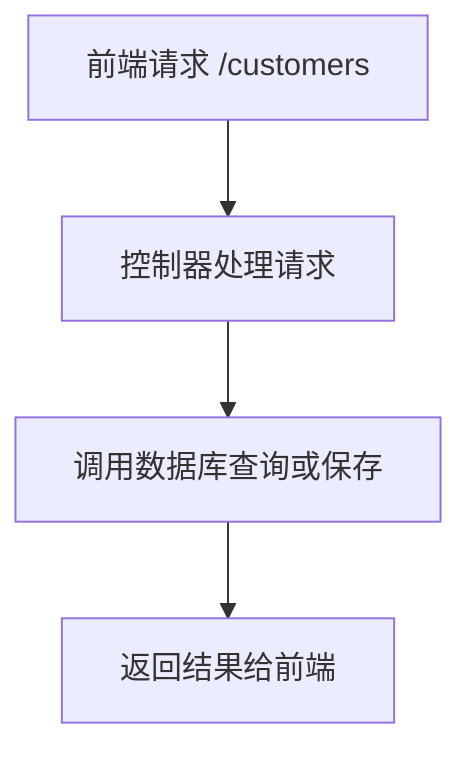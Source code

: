 graph TD
    A[前端请求 /customers]
    B[控制器处理请求]
    C[调用数据库查询或保存]
    D[返回结果给前端]

    A --> B
    B --> C
    C --> D